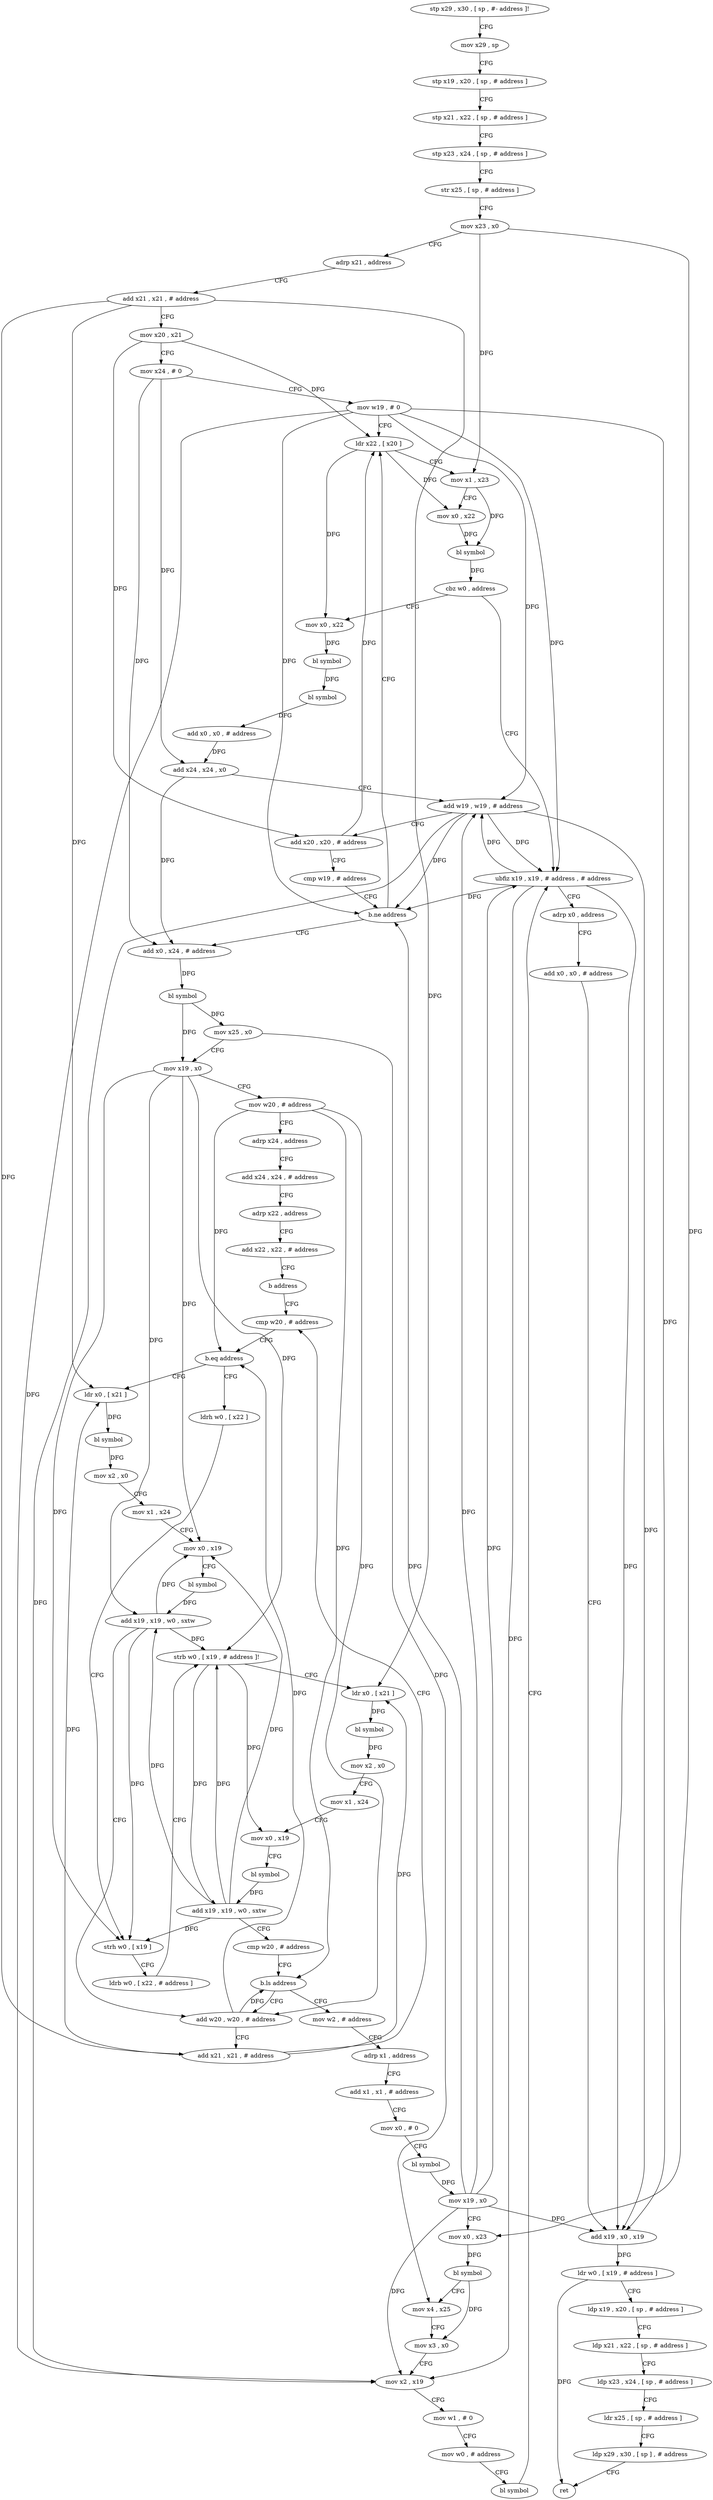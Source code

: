 digraph "func" {
"4267276" [label = "stp x29 , x30 , [ sp , #- address ]!" ]
"4267280" [label = "mov x29 , sp" ]
"4267284" [label = "stp x19 , x20 , [ sp , # address ]" ]
"4267288" [label = "stp x21 , x22 , [ sp , # address ]" ]
"4267292" [label = "stp x23 , x24 , [ sp , # address ]" ]
"4267296" [label = "str x25 , [ sp , # address ]" ]
"4267300" [label = "mov x23 , x0" ]
"4267304" [label = "adrp x21 , address" ]
"4267308" [label = "add x21 , x21 , # address" ]
"4267312" [label = "mov x20 , x21" ]
"4267316" [label = "mov x24 , # 0" ]
"4267320" [label = "mov w19 , # 0" ]
"4267324" [label = "ldr x22 , [ x20 ]" ]
"4267572" [label = "ubfiz x19 , x19 , # address , # address" ]
"4267576" [label = "adrp x0 , address" ]
"4267580" [label = "add x0 , x0 , # address" ]
"4267584" [label = "add x19 , x0 , x19" ]
"4267588" [label = "ldr w0 , [ x19 , # address ]" ]
"4267592" [label = "ldp x19 , x20 , [ sp , # address ]" ]
"4267596" [label = "ldp x21 , x22 , [ sp , # address ]" ]
"4267600" [label = "ldp x23 , x24 , [ sp , # address ]" ]
"4267604" [label = "ldr x25 , [ sp , # address ]" ]
"4267608" [label = "ldp x29 , x30 , [ sp ] , # address" ]
"4267612" [label = "ret" ]
"4267344" [label = "mov x0 , x22" ]
"4267348" [label = "bl symbol" ]
"4267352" [label = "bl symbol" ]
"4267356" [label = "add x0 , x0 , # address" ]
"4267360" [label = "add x24 , x24 , x0" ]
"4267364" [label = "add w19 , w19 , # address" ]
"4267368" [label = "add x20 , x20 , # address" ]
"4267372" [label = "cmp w19 , # address" ]
"4267376" [label = "b.ne address" ]
"4267380" [label = "add x0 , x24 , # address" ]
"4267328" [label = "mov x1 , x23" ]
"4267332" [label = "mov x0 , x22" ]
"4267336" [label = "bl symbol" ]
"4267340" [label = "cbz w0 , address" ]
"4267384" [label = "bl symbol" ]
"4267388" [label = "mov x25 , x0" ]
"4267392" [label = "mov x19 , x0" ]
"4267396" [label = "mov w20 , # address" ]
"4267400" [label = "adrp x24 , address" ]
"4267404" [label = "add x24 , x24 , # address" ]
"4267408" [label = "adrp x22 , address" ]
"4267412" [label = "add x22 , x22 , # address" ]
"4267416" [label = "b address" ]
"4267456" [label = "cmp w20 , # address" ]
"4267460" [label = "b.eq address" ]
"4267420" [label = "ldr x0 , [ x21 ]" ]
"4267464" [label = "ldrh w0 , [ x22 ]" ]
"4267424" [label = "bl symbol" ]
"4267428" [label = "mov x2 , x0" ]
"4267432" [label = "mov x1 , x24" ]
"4267436" [label = "mov x0 , x19" ]
"4267440" [label = "bl symbol" ]
"4267444" [label = "add x19 , x19 , w0 , sxtw" ]
"4267448" [label = "add w20 , w20 , # address" ]
"4267468" [label = "strh w0 , [ x19 ]" ]
"4267472" [label = "ldrb w0 , [ x22 , # address ]" ]
"4267476" [label = "strb w0 , [ x19 , # address ]!" ]
"4267480" [label = "ldr x0 , [ x21 ]" ]
"4267484" [label = "bl symbol" ]
"4267488" [label = "mov x2 , x0" ]
"4267492" [label = "mov x1 , x24" ]
"4267496" [label = "mov x0 , x19" ]
"4267500" [label = "bl symbol" ]
"4267504" [label = "add x19 , x19 , w0 , sxtw" ]
"4267508" [label = "cmp w20 , # address" ]
"4267512" [label = "b.ls address" ]
"4267516" [label = "mov w2 , # address" ]
"4267452" [label = "add x21 , x21 , # address" ]
"4267520" [label = "adrp x1 , address" ]
"4267524" [label = "add x1 , x1 , # address" ]
"4267528" [label = "mov x0 , # 0" ]
"4267532" [label = "bl symbol" ]
"4267536" [label = "mov x19 , x0" ]
"4267540" [label = "mov x0 , x23" ]
"4267544" [label = "bl symbol" ]
"4267548" [label = "mov x4 , x25" ]
"4267552" [label = "mov x3 , x0" ]
"4267556" [label = "mov x2 , x19" ]
"4267560" [label = "mov w1 , # 0" ]
"4267564" [label = "mov w0 , # address" ]
"4267568" [label = "bl symbol" ]
"4267276" -> "4267280" [ label = "CFG" ]
"4267280" -> "4267284" [ label = "CFG" ]
"4267284" -> "4267288" [ label = "CFG" ]
"4267288" -> "4267292" [ label = "CFG" ]
"4267292" -> "4267296" [ label = "CFG" ]
"4267296" -> "4267300" [ label = "CFG" ]
"4267300" -> "4267304" [ label = "CFG" ]
"4267300" -> "4267328" [ label = "DFG" ]
"4267300" -> "4267540" [ label = "DFG" ]
"4267304" -> "4267308" [ label = "CFG" ]
"4267308" -> "4267312" [ label = "CFG" ]
"4267308" -> "4267420" [ label = "DFG" ]
"4267308" -> "4267480" [ label = "DFG" ]
"4267308" -> "4267452" [ label = "DFG" ]
"4267312" -> "4267316" [ label = "CFG" ]
"4267312" -> "4267324" [ label = "DFG" ]
"4267312" -> "4267368" [ label = "DFG" ]
"4267316" -> "4267320" [ label = "CFG" ]
"4267316" -> "4267360" [ label = "DFG" ]
"4267316" -> "4267380" [ label = "DFG" ]
"4267320" -> "4267324" [ label = "CFG" ]
"4267320" -> "4267572" [ label = "DFG" ]
"4267320" -> "4267584" [ label = "DFG" ]
"4267320" -> "4267364" [ label = "DFG" ]
"4267320" -> "4267376" [ label = "DFG" ]
"4267320" -> "4267556" [ label = "DFG" ]
"4267324" -> "4267328" [ label = "CFG" ]
"4267324" -> "4267332" [ label = "DFG" ]
"4267324" -> "4267344" [ label = "DFG" ]
"4267572" -> "4267576" [ label = "CFG" ]
"4267572" -> "4267584" [ label = "DFG" ]
"4267572" -> "4267364" [ label = "DFG" ]
"4267572" -> "4267376" [ label = "DFG" ]
"4267572" -> "4267556" [ label = "DFG" ]
"4267576" -> "4267580" [ label = "CFG" ]
"4267580" -> "4267584" [ label = "CFG" ]
"4267584" -> "4267588" [ label = "DFG" ]
"4267588" -> "4267592" [ label = "CFG" ]
"4267588" -> "4267612" [ label = "DFG" ]
"4267592" -> "4267596" [ label = "CFG" ]
"4267596" -> "4267600" [ label = "CFG" ]
"4267600" -> "4267604" [ label = "CFG" ]
"4267604" -> "4267608" [ label = "CFG" ]
"4267608" -> "4267612" [ label = "CFG" ]
"4267344" -> "4267348" [ label = "DFG" ]
"4267348" -> "4267352" [ label = "DFG" ]
"4267352" -> "4267356" [ label = "DFG" ]
"4267356" -> "4267360" [ label = "DFG" ]
"4267360" -> "4267364" [ label = "CFG" ]
"4267360" -> "4267380" [ label = "DFG" ]
"4267364" -> "4267368" [ label = "CFG" ]
"4267364" -> "4267572" [ label = "DFG" ]
"4267364" -> "4267584" [ label = "DFG" ]
"4267364" -> "4267376" [ label = "DFG" ]
"4267364" -> "4267556" [ label = "DFG" ]
"4267368" -> "4267372" [ label = "CFG" ]
"4267368" -> "4267324" [ label = "DFG" ]
"4267372" -> "4267376" [ label = "CFG" ]
"4267376" -> "4267324" [ label = "CFG" ]
"4267376" -> "4267380" [ label = "CFG" ]
"4267380" -> "4267384" [ label = "DFG" ]
"4267328" -> "4267332" [ label = "CFG" ]
"4267328" -> "4267336" [ label = "DFG" ]
"4267332" -> "4267336" [ label = "DFG" ]
"4267336" -> "4267340" [ label = "DFG" ]
"4267340" -> "4267572" [ label = "CFG" ]
"4267340" -> "4267344" [ label = "CFG" ]
"4267384" -> "4267388" [ label = "DFG" ]
"4267384" -> "4267392" [ label = "DFG" ]
"4267388" -> "4267392" [ label = "CFG" ]
"4267388" -> "4267548" [ label = "DFG" ]
"4267392" -> "4267396" [ label = "CFG" ]
"4267392" -> "4267436" [ label = "DFG" ]
"4267392" -> "4267444" [ label = "DFG" ]
"4267392" -> "4267468" [ label = "DFG" ]
"4267392" -> "4267476" [ label = "DFG" ]
"4267396" -> "4267400" [ label = "CFG" ]
"4267396" -> "4267460" [ label = "DFG" ]
"4267396" -> "4267512" [ label = "DFG" ]
"4267396" -> "4267448" [ label = "DFG" ]
"4267400" -> "4267404" [ label = "CFG" ]
"4267404" -> "4267408" [ label = "CFG" ]
"4267408" -> "4267412" [ label = "CFG" ]
"4267412" -> "4267416" [ label = "CFG" ]
"4267416" -> "4267456" [ label = "CFG" ]
"4267456" -> "4267460" [ label = "CFG" ]
"4267460" -> "4267420" [ label = "CFG" ]
"4267460" -> "4267464" [ label = "CFG" ]
"4267420" -> "4267424" [ label = "DFG" ]
"4267464" -> "4267468" [ label = "CFG" ]
"4267424" -> "4267428" [ label = "DFG" ]
"4267428" -> "4267432" [ label = "CFG" ]
"4267432" -> "4267436" [ label = "CFG" ]
"4267436" -> "4267440" [ label = "CFG" ]
"4267440" -> "4267444" [ label = "DFG" ]
"4267444" -> "4267448" [ label = "CFG" ]
"4267444" -> "4267436" [ label = "DFG" ]
"4267444" -> "4267468" [ label = "DFG" ]
"4267444" -> "4267476" [ label = "DFG" ]
"4267448" -> "4267452" [ label = "CFG" ]
"4267448" -> "4267460" [ label = "DFG" ]
"4267448" -> "4267512" [ label = "DFG" ]
"4267468" -> "4267472" [ label = "CFG" ]
"4267472" -> "4267476" [ label = "CFG" ]
"4267476" -> "4267480" [ label = "CFG" ]
"4267476" -> "4267496" [ label = "DFG" ]
"4267476" -> "4267504" [ label = "DFG" ]
"4267480" -> "4267484" [ label = "DFG" ]
"4267484" -> "4267488" [ label = "DFG" ]
"4267488" -> "4267492" [ label = "CFG" ]
"4267492" -> "4267496" [ label = "CFG" ]
"4267496" -> "4267500" [ label = "CFG" ]
"4267500" -> "4267504" [ label = "DFG" ]
"4267504" -> "4267508" [ label = "CFG" ]
"4267504" -> "4267436" [ label = "DFG" ]
"4267504" -> "4267468" [ label = "DFG" ]
"4267504" -> "4267476" [ label = "DFG" ]
"4267504" -> "4267444" [ label = "DFG" ]
"4267508" -> "4267512" [ label = "CFG" ]
"4267512" -> "4267448" [ label = "CFG" ]
"4267512" -> "4267516" [ label = "CFG" ]
"4267516" -> "4267520" [ label = "CFG" ]
"4267452" -> "4267456" [ label = "CFG" ]
"4267452" -> "4267420" [ label = "DFG" ]
"4267452" -> "4267480" [ label = "DFG" ]
"4267520" -> "4267524" [ label = "CFG" ]
"4267524" -> "4267528" [ label = "CFG" ]
"4267528" -> "4267532" [ label = "CFG" ]
"4267532" -> "4267536" [ label = "DFG" ]
"4267536" -> "4267540" [ label = "CFG" ]
"4267536" -> "4267572" [ label = "DFG" ]
"4267536" -> "4267584" [ label = "DFG" ]
"4267536" -> "4267364" [ label = "DFG" ]
"4267536" -> "4267376" [ label = "DFG" ]
"4267536" -> "4267556" [ label = "DFG" ]
"4267540" -> "4267544" [ label = "DFG" ]
"4267544" -> "4267548" [ label = "CFG" ]
"4267544" -> "4267552" [ label = "DFG" ]
"4267548" -> "4267552" [ label = "CFG" ]
"4267552" -> "4267556" [ label = "CFG" ]
"4267556" -> "4267560" [ label = "CFG" ]
"4267560" -> "4267564" [ label = "CFG" ]
"4267564" -> "4267568" [ label = "CFG" ]
"4267568" -> "4267572" [ label = "CFG" ]
}
